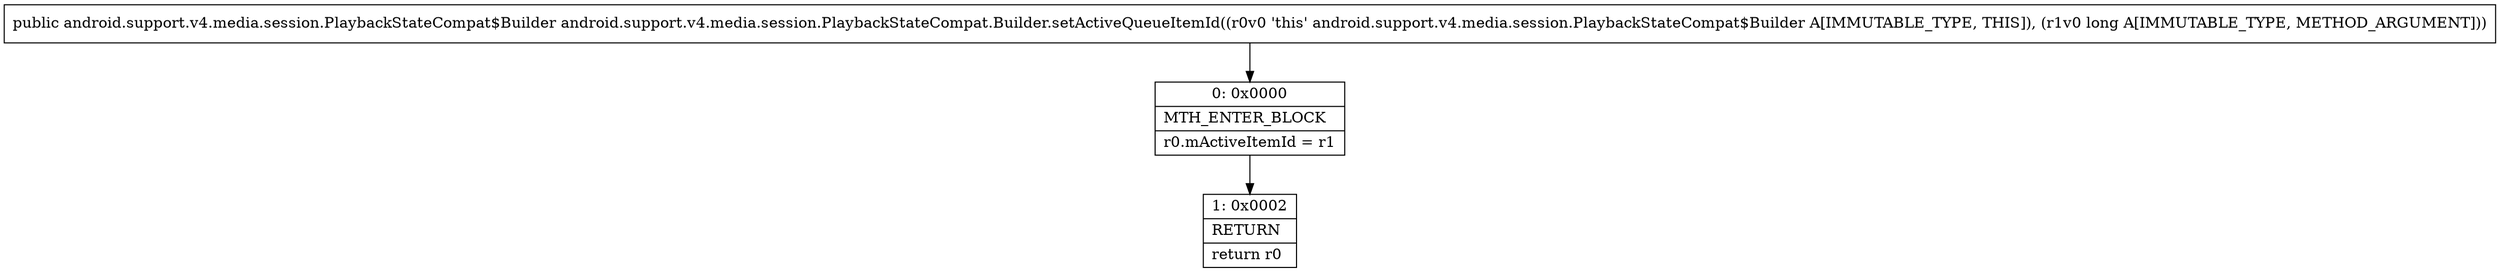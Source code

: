 digraph "CFG forandroid.support.v4.media.session.PlaybackStateCompat.Builder.setActiveQueueItemId(J)Landroid\/support\/v4\/media\/session\/PlaybackStateCompat$Builder;" {
Node_0 [shape=record,label="{0\:\ 0x0000|MTH_ENTER_BLOCK\l|r0.mActiveItemId = r1\l}"];
Node_1 [shape=record,label="{1\:\ 0x0002|RETURN\l|return r0\l}"];
MethodNode[shape=record,label="{public android.support.v4.media.session.PlaybackStateCompat$Builder android.support.v4.media.session.PlaybackStateCompat.Builder.setActiveQueueItemId((r0v0 'this' android.support.v4.media.session.PlaybackStateCompat$Builder A[IMMUTABLE_TYPE, THIS]), (r1v0 long A[IMMUTABLE_TYPE, METHOD_ARGUMENT])) }"];
MethodNode -> Node_0;
Node_0 -> Node_1;
}

